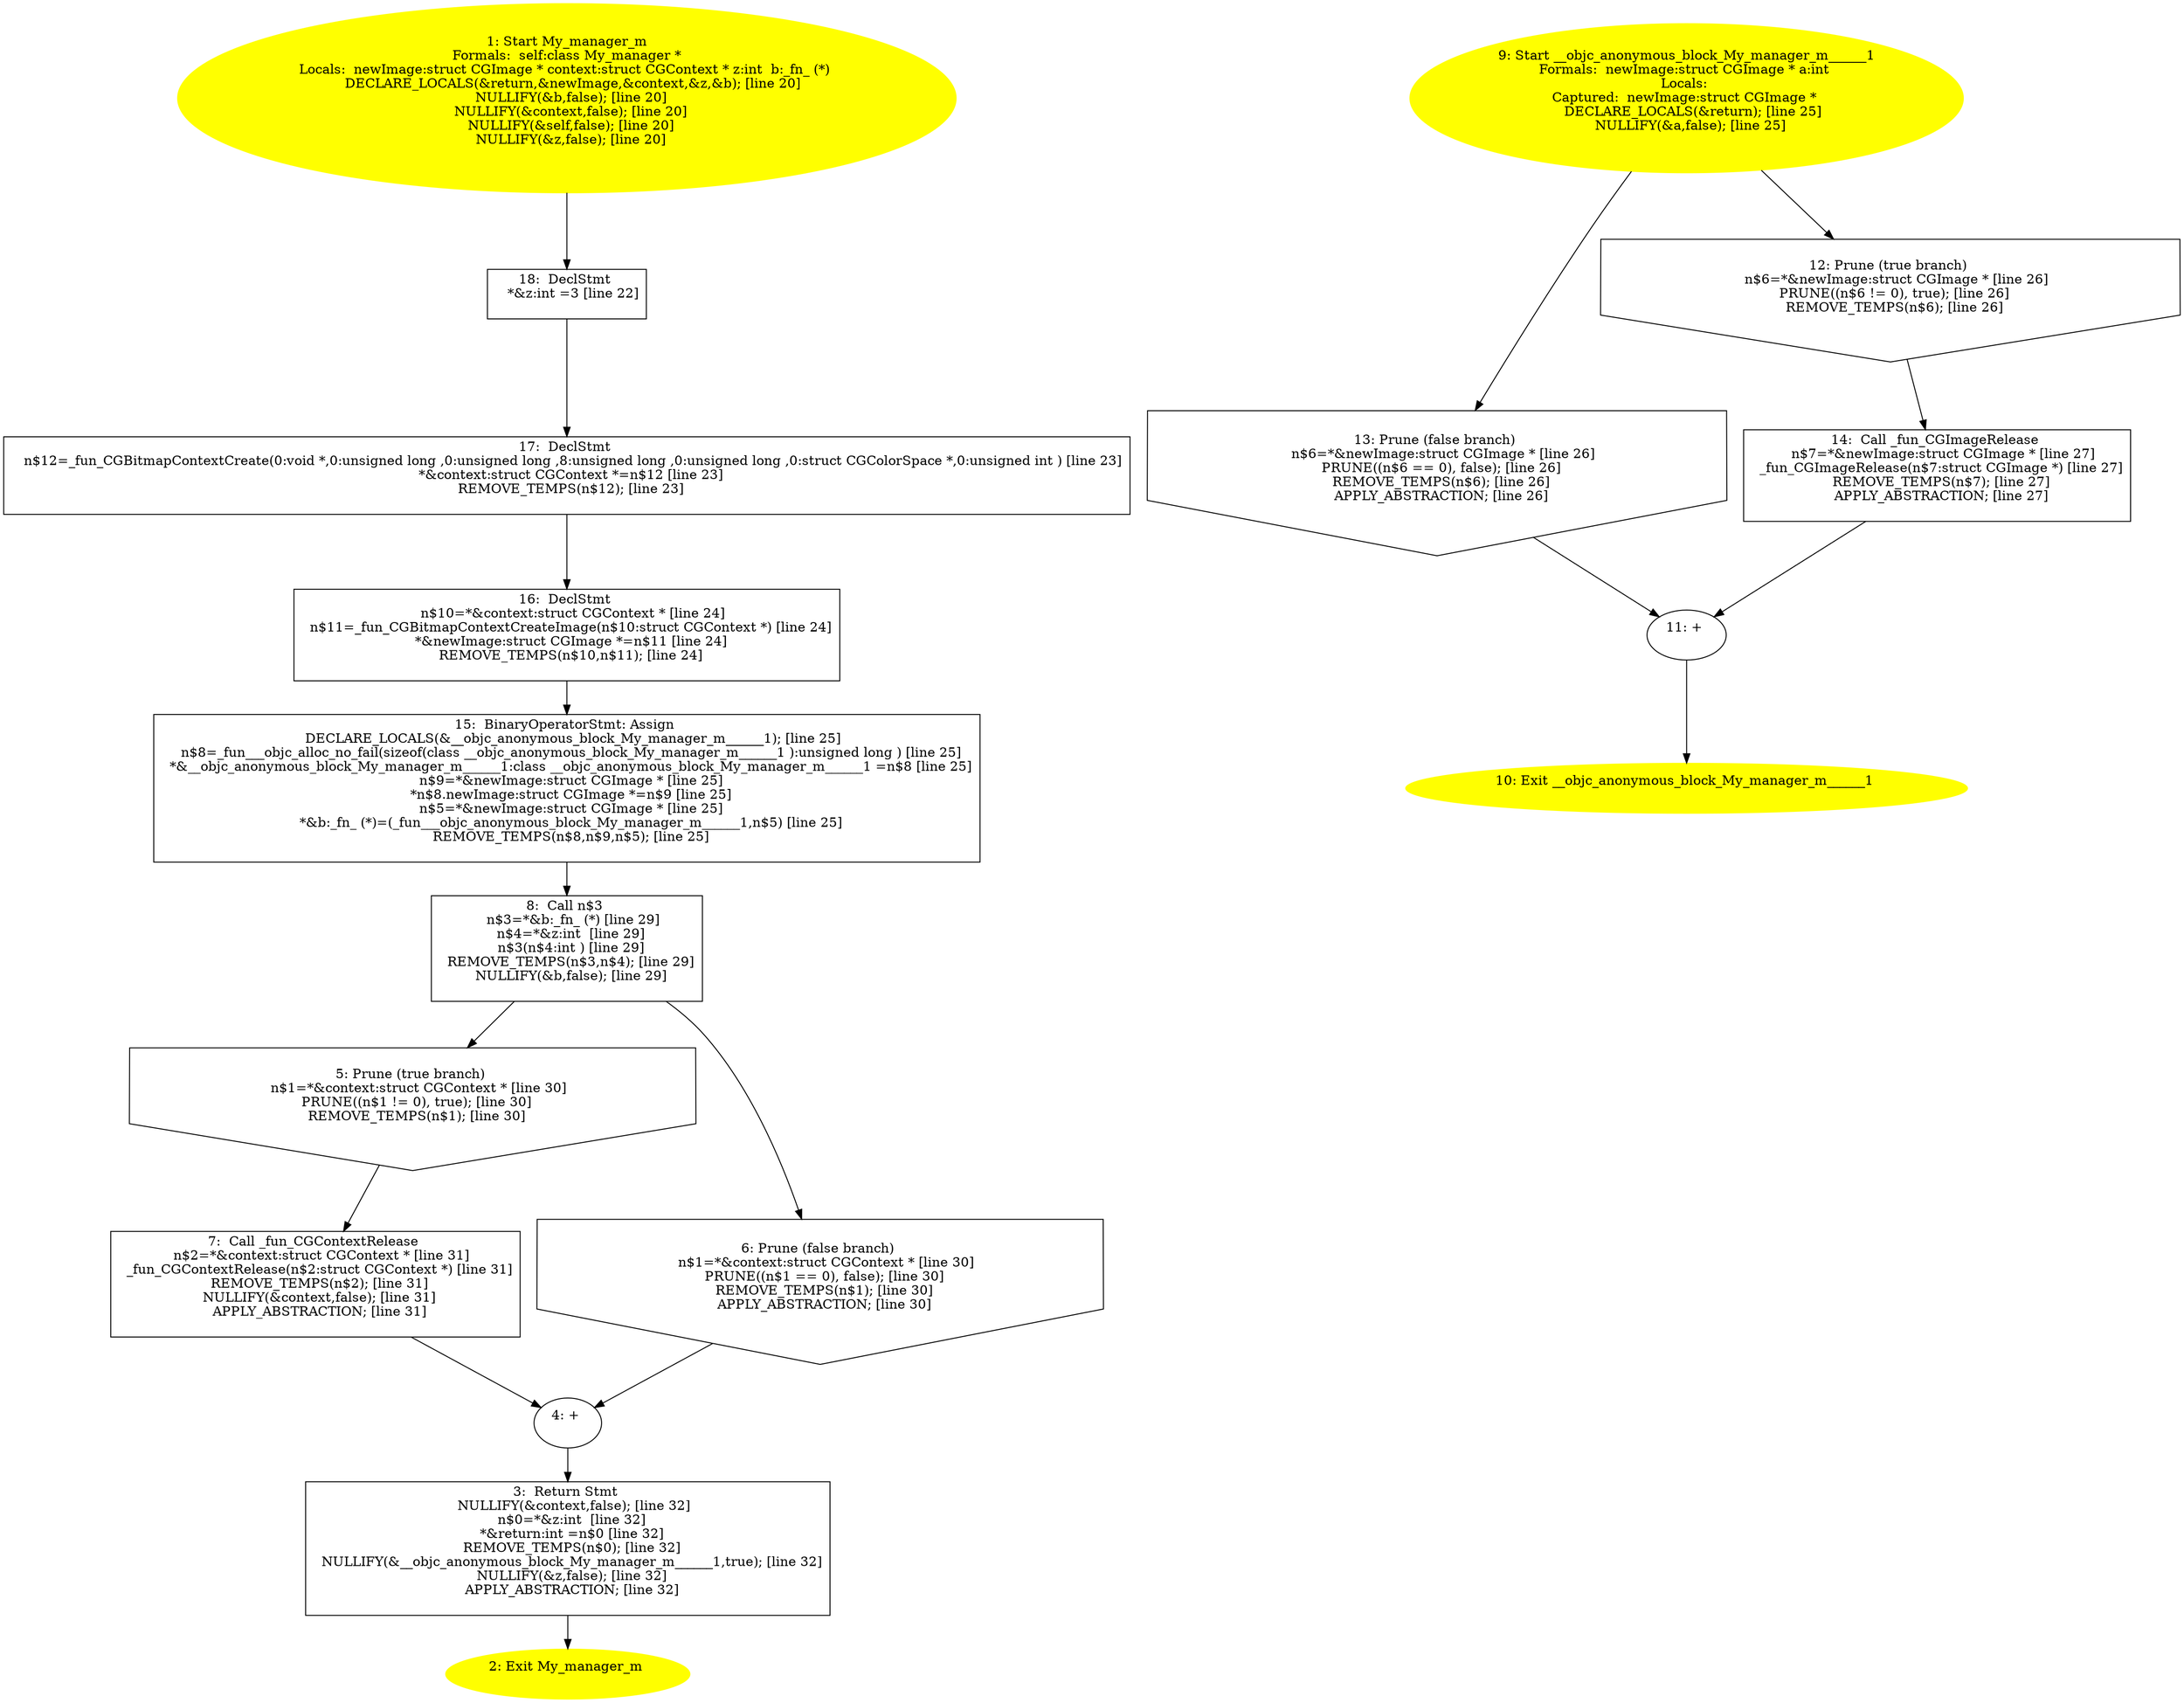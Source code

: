 digraph iCFG {
18 [label="18:  DeclStmt \n   *&z:int =3 [line 22]\n " shape="box"]
	

	 18 -> 17 ;
17 [label="17:  DeclStmt \n   n$12=_fun_CGBitmapContextCreate(0:void *,0:unsigned long ,0:unsigned long ,8:unsigned long ,0:unsigned long ,0:struct CGColorSpace *,0:unsigned int ) [line 23]\n  *&context:struct CGContext *=n$12 [line 23]\n  REMOVE_TEMPS(n$12); [line 23]\n " shape="box"]
	

	 17 -> 16 ;
16 [label="16:  DeclStmt \n   n$10=*&context:struct CGContext * [line 24]\n  n$11=_fun_CGBitmapContextCreateImage(n$10:struct CGContext *) [line 24]\n  *&newImage:struct CGImage *=n$11 [line 24]\n  REMOVE_TEMPS(n$10,n$11); [line 24]\n " shape="box"]
	

	 16 -> 15 ;
15 [label="15:  BinaryOperatorStmt: Assign \n   DECLARE_LOCALS(&__objc_anonymous_block_My_manager_m______1); [line 25]\n  n$8=_fun___objc_alloc_no_fail(sizeof(class __objc_anonymous_block_My_manager_m______1 ):unsigned long ) [line 25]\n  *&__objc_anonymous_block_My_manager_m______1:class __objc_anonymous_block_My_manager_m______1 =n$8 [line 25]\n  n$9=*&newImage:struct CGImage * [line 25]\n  *n$8.newImage:struct CGImage *=n$9 [line 25]\n  n$5=*&newImage:struct CGImage * [line 25]\n  *&b:_fn_ (*)=(_fun___objc_anonymous_block_My_manager_m______1,n$5) [line 25]\n  REMOVE_TEMPS(n$8,n$9,n$5); [line 25]\n " shape="box"]
	

	 15 -> 8 ;
14 [label="14:  Call _fun_CGImageRelease \n   n$7=*&newImage:struct CGImage * [line 27]\n  _fun_CGImageRelease(n$7:struct CGImage *) [line 27]\n  REMOVE_TEMPS(n$7); [line 27]\n  APPLY_ABSTRACTION; [line 27]\n " shape="box"]
	

	 14 -> 11 ;
13 [label="13: Prune (false branch) \n   n$6=*&newImage:struct CGImage * [line 26]\n  PRUNE((n$6 == 0), false); [line 26]\n  REMOVE_TEMPS(n$6); [line 26]\n  APPLY_ABSTRACTION; [line 26]\n " shape="invhouse"]
	

	 13 -> 11 ;
12 [label="12: Prune (true branch) \n   n$6=*&newImage:struct CGImage * [line 26]\n  PRUNE((n$6 != 0), true); [line 26]\n  REMOVE_TEMPS(n$6); [line 26]\n " shape="invhouse"]
	

	 12 -> 14 ;
11 [label="11: + \n  " ]
	

	 11 -> 10 ;
10 [label="10: Exit __objc_anonymous_block_My_manager_m______1 \n  " color=yellow style=filled]
	

9 [label="9: Start __objc_anonymous_block_My_manager_m______1\nFormals:  newImage:struct CGImage * a:int \nLocals: \nCaptured:  newImage:struct CGImage * \n   DECLARE_LOCALS(&return); [line 25]\n  NULLIFY(&a,false); [line 25]\n " color=yellow style=filled]
	

	 9 -> 12 ;
	 9 -> 13 ;
8 [label="8:  Call n$3 \n   n$3=*&b:_fn_ (*) [line 29]\n  n$4=*&z:int  [line 29]\n  n$3(n$4:int ) [line 29]\n  REMOVE_TEMPS(n$3,n$4); [line 29]\n  NULLIFY(&b,false); [line 29]\n " shape="box"]
	

	 8 -> 5 ;
	 8 -> 6 ;
7 [label="7:  Call _fun_CGContextRelease \n   n$2=*&context:struct CGContext * [line 31]\n  _fun_CGContextRelease(n$2:struct CGContext *) [line 31]\n  REMOVE_TEMPS(n$2); [line 31]\n  NULLIFY(&context,false); [line 31]\n  APPLY_ABSTRACTION; [line 31]\n " shape="box"]
	

	 7 -> 4 ;
6 [label="6: Prune (false branch) \n   n$1=*&context:struct CGContext * [line 30]\n  PRUNE((n$1 == 0), false); [line 30]\n  REMOVE_TEMPS(n$1); [line 30]\n  APPLY_ABSTRACTION; [line 30]\n " shape="invhouse"]
	

	 6 -> 4 ;
5 [label="5: Prune (true branch) \n   n$1=*&context:struct CGContext * [line 30]\n  PRUNE((n$1 != 0), true); [line 30]\n  REMOVE_TEMPS(n$1); [line 30]\n " shape="invhouse"]
	

	 5 -> 7 ;
4 [label="4: + \n  " ]
	

	 4 -> 3 ;
3 [label="3:  Return Stmt \n   NULLIFY(&context,false); [line 32]\n  n$0=*&z:int  [line 32]\n  *&return:int =n$0 [line 32]\n  REMOVE_TEMPS(n$0); [line 32]\n  NULLIFY(&__objc_anonymous_block_My_manager_m______1,true); [line 32]\n  NULLIFY(&z,false); [line 32]\n  APPLY_ABSTRACTION; [line 32]\n " shape="box"]
	

	 3 -> 2 ;
2 [label="2: Exit My_manager_m \n  " color=yellow style=filled]
	

1 [label="1: Start My_manager_m\nFormals:  self:class My_manager *\nLocals:  newImage:struct CGImage * context:struct CGContext * z:int  b:_fn_ (*) \n   DECLARE_LOCALS(&return,&newImage,&context,&z,&b); [line 20]\n  NULLIFY(&b,false); [line 20]\n  NULLIFY(&context,false); [line 20]\n  NULLIFY(&self,false); [line 20]\n  NULLIFY(&z,false); [line 20]\n " color=yellow style=filled]
	

	 1 -> 18 ;
}
